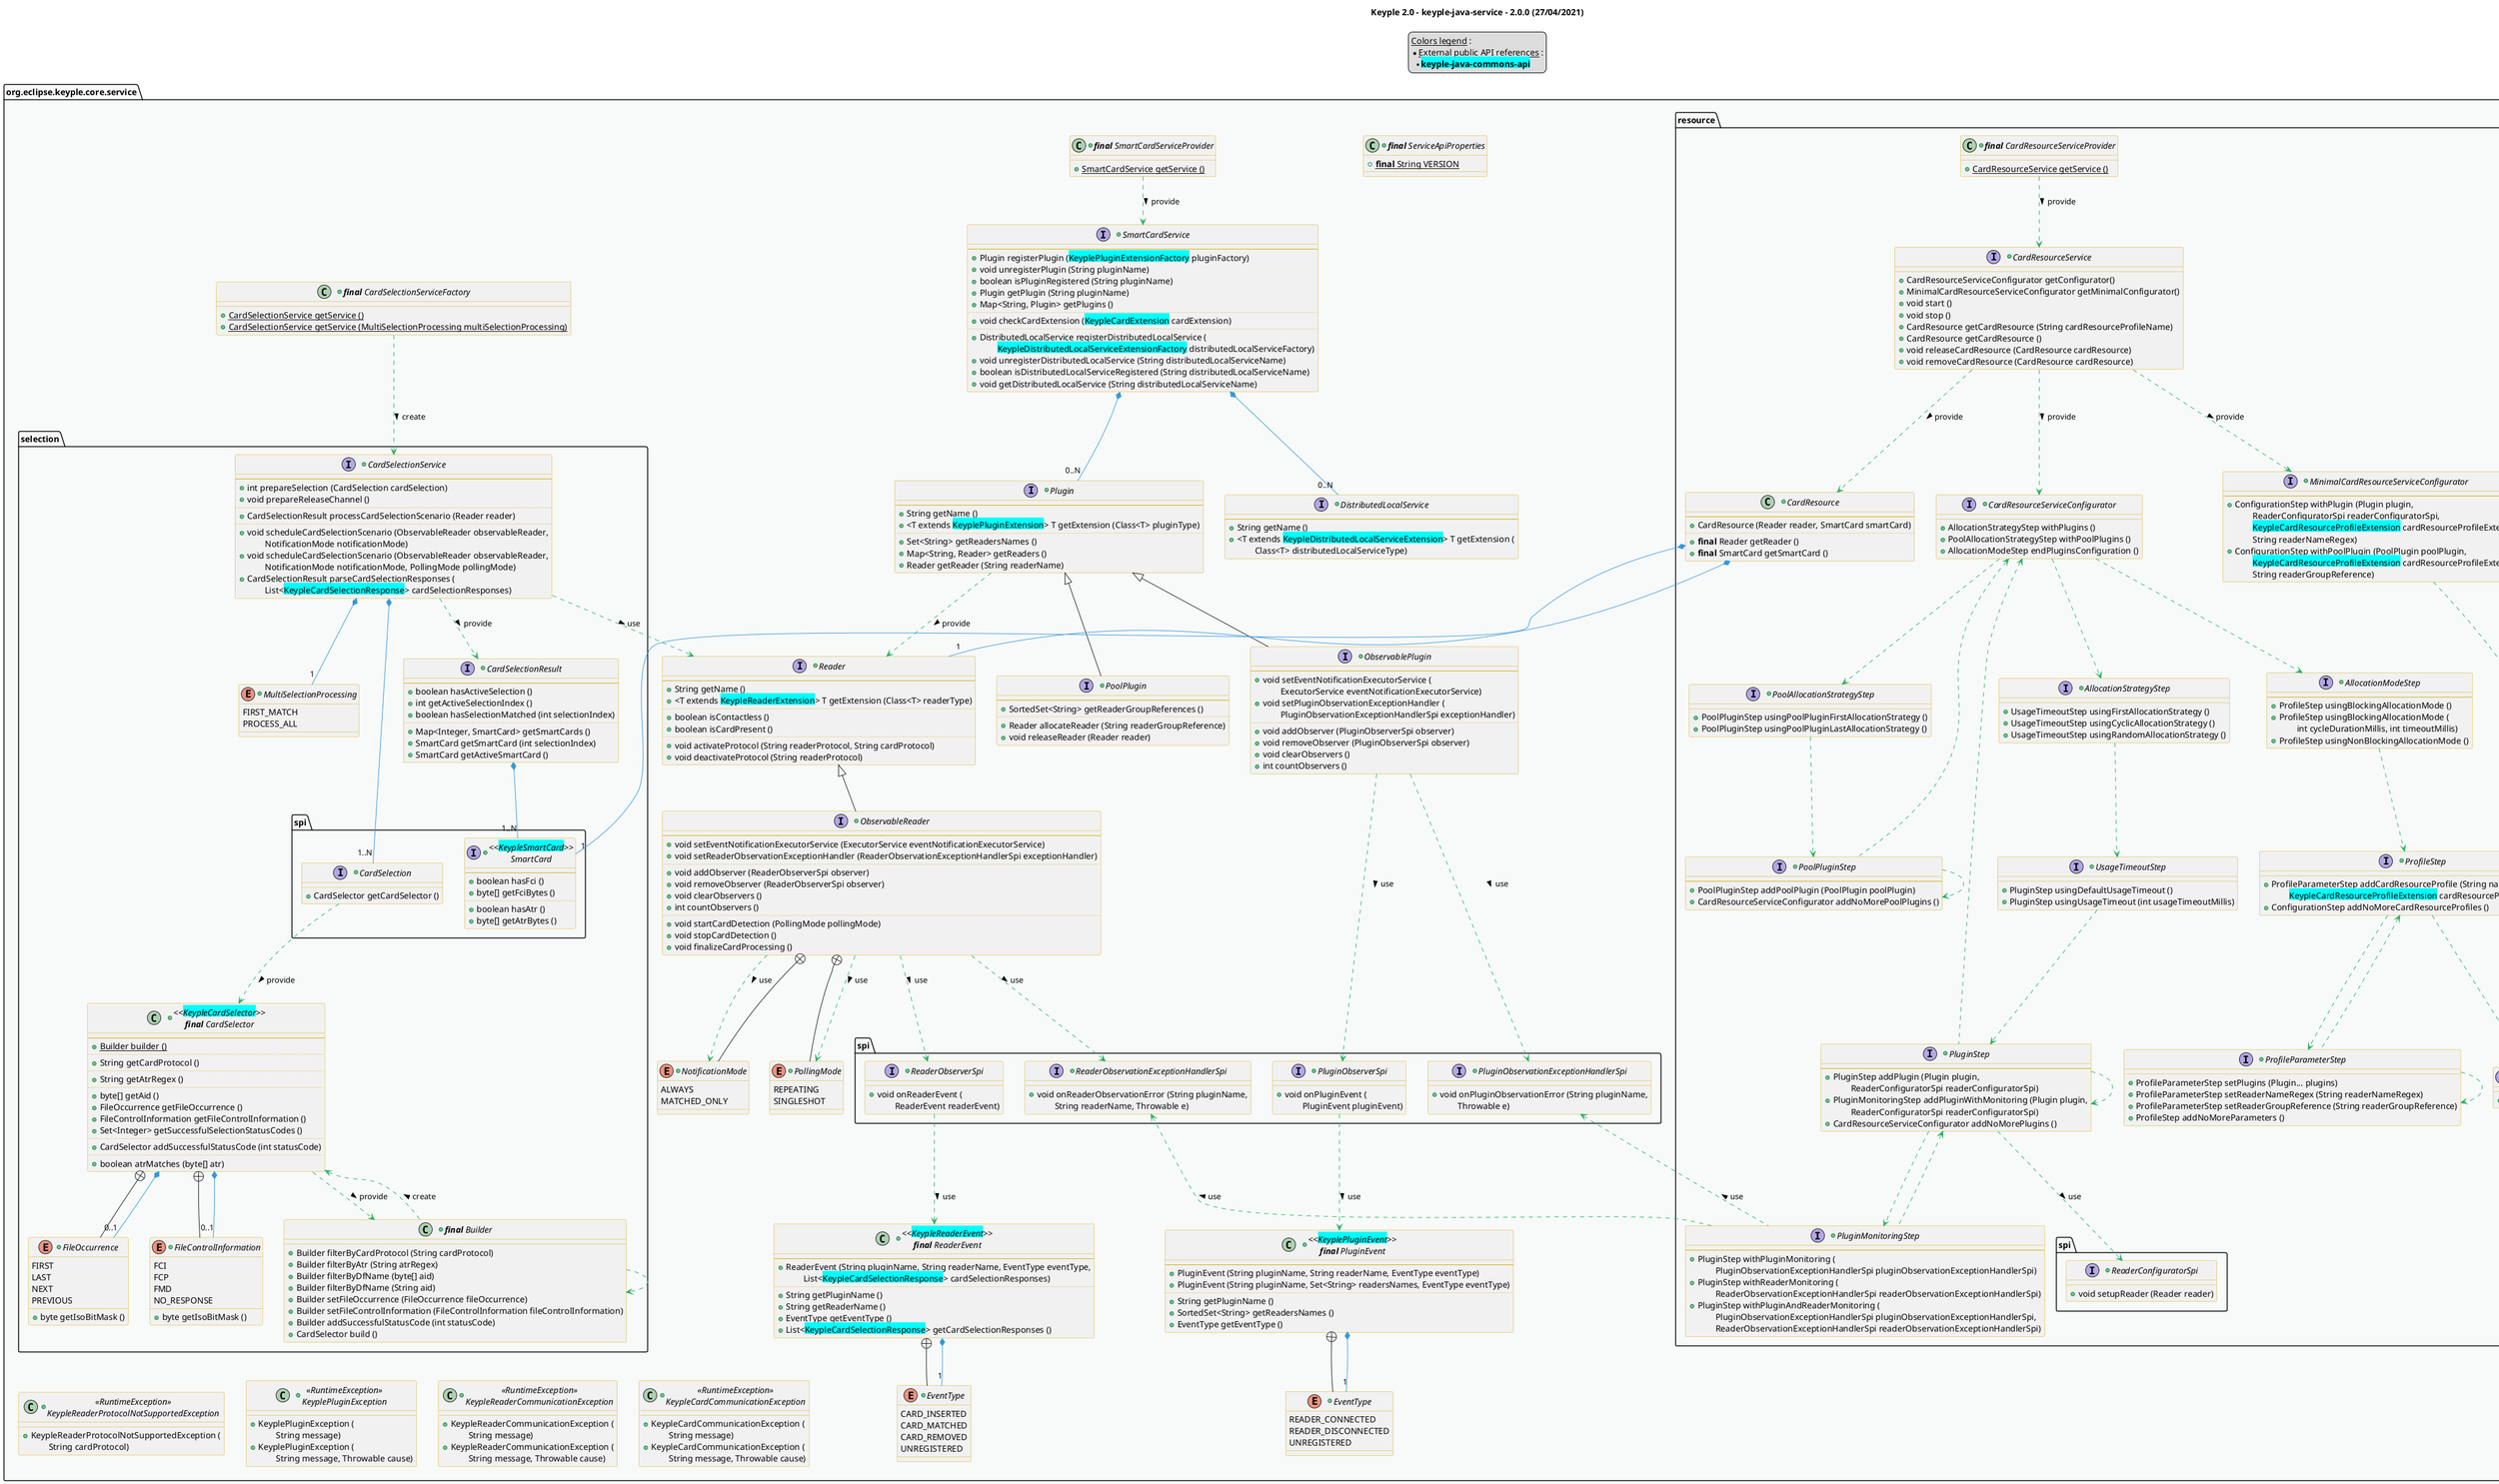 @startuml
title
    Keyple 2.0 - keyple-java-service - 2.0.0 (27/04/2021)
end title

' == THEME ==

'Couleurs issues de : https://htmlcolorcodes.com/fr/tableau-de-couleur/tableau-de-couleur-design-plat/
!define C_GREY1 F8F9F9
!define C_GREY2 F2F3F4
!define C_GREY3 E5E7E9
!define C_GREY4 D7DBDD
!define C_GREY5 CACFD2
!define C_GREY6 BDC3C7
!define C_LINK 3498DB
!define C_USE 27AE60

skinparam Shadowing false
skinparam ClassFontStyle italic
skinparam ClassBorderColor #D4AC0D
skinparam stereotypeABorderColor #A9DCDF
skinparam stereotypeIBorderColor #B4A7E5
skinparam stereotypeCBorderColor #ADD1B2
skinparam stereotypeEBorderColor #EB93DF
' Red
skinparam ClassBackgroundColor<<red>> #FDEDEC
skinparam ClassBorderColor<<red>> #E74C3C
hide <<red>> stereotype
' Purple
skinparam ClassBackgroundColor<<purple>> #F4ECF7
skinparam ClassBorderColor<<purple>> #8E44AD
hide <<purple>> stereotype
' blue
skinparam ClassBackgroundColor<<blue>> #EBF5FB
skinparam ClassBorderColor<<blue>> #3498DB
hide <<blue>> stereotype
' Green
skinparam ClassBackgroundColor<<green>> #E9F7EF
skinparam ClassBorderColor<<green>> #27AE60
hide <<green>> stereotype
' Grey
skinparam ClassBackgroundColor<<grey>> #EAECEE
skinparam ClassBorderColor<<grey>> #2C3E50
hide <<grey>> stereotype

' == CONTENT ==

legend top
    __Colors legend__ :
    * __External public API references__ :
    ** <back:cyan>**keyple-java-commons-api**</back>
end legend

package "org.eclipse.keyple.core.service" as service {
    ' SPI
    package spi {
        +interface PluginObserverSpi {
            +void onPluginEvent (
                \tPluginEvent pluginEvent)
        }
        +interface PluginObservationExceptionHandlerSpi {
            +void onPluginObservationError (String pluginName,
                \tThrowable e)
        }
        +interface ReaderObserverSpi {
            +void onReaderEvent (
                \tReaderEvent readerEvent)
        }
        +interface ReaderObservationExceptionHandlerSpi {
            +void onReaderObservationError (String pluginName,
                \tString readerName, Throwable e)
        }
    }
    ' SERVICE

    ' Card Resource Service
    package resource {
        +class "**final** CardResourceServiceProvider" as CardResourceServiceProvider {
            +{static} CardResourceService getService ()
        }

        +interface CardResourceService {
            +CardResourceServiceConfigurator getConfigurator()
            +MinimalCardResourceServiceConfigurator getMinimalConfigurator()
            +void start ()
            +void stop ()
            +CardResource getCardResource (String cardResourceProfileName)
            +CardResource getCardResource ()
            +void releaseCardResource (CardResource cardResource)
            +void removeCardResource (CardResource cardResource)
        }

        +interface MinimalCardResourceServiceConfigurator {
            --
            +ConfigurationStep withPlugin (Plugin plugin,
                \tReaderConfiguratorSpi readerConfiguratorSpi,
                \t<back:cyan>KeypleCardResourceProfileExtension</back> cardResourceProfileExtension,
                \tString readerNameRegex)
            +ConfigurationStep withPoolPlugin (PoolPlugin poolPlugin,
                \t<back:cyan>KeypleCardResourceProfileExtension</back> cardResourceProfileExtension,
                \tString readerGroupReference)
        }

        +interface CardResourceServiceConfigurator {
            +AllocationStrategyStep withPlugins ()
            +PoolAllocationStrategyStep withPoolPlugins ()
            +AllocationModeStep endPluginsConfiguration ()
        }

        +interface AllocationStrategyStep {
            +UsageTimeoutStep usingFirstAllocationStrategy ()
            +UsageTimeoutStep usingCyclicAllocationStrategy ()
            +UsageTimeoutStep usingRandomAllocationStrategy ()
        }
        +interface UsageTimeoutStep {
            +PluginStep usingDefaultUsageTimeout ()
            +PluginStep usingUsageTimeout (int usageTimeoutMillis)
        }
        +interface PluginStep {
            --
            +PluginStep addPlugin (Plugin plugin,
                \tReaderConfiguratorSpi readerConfiguratorSpi)
            +PluginMonitoringStep addPluginWithMonitoring (Plugin plugin,
                \tReaderConfiguratorSpi readerConfiguratorSpi)
            +CardResourceServiceConfigurator addNoMorePlugins ()
        }
        +interface PluginMonitoringStep {
            --
            +PluginStep withPluginMonitoring (
                \tPluginObservationExceptionHandlerSpi pluginObservationExceptionHandlerSpi)
            +PluginStep withReaderMonitoring (
                \tReaderObservationExceptionHandlerSpi readerObservationExceptionHandlerSpi)
            +PluginStep withPluginAndReaderMonitoring (
                \tPluginObservationExceptionHandlerSpi pluginObservationExceptionHandlerSpi,
                \tReaderObservationExceptionHandlerSpi readerObservationExceptionHandlerSpi)
        }

        +interface PoolAllocationStrategyStep {
            +PoolPluginStep usingPoolPluginFirstAllocationStrategy ()
            +PoolPluginStep usingPoolPluginLastAllocationStrategy ()
        }
        +interface PoolPluginStep {
            --
            +PoolPluginStep addPoolPlugin (PoolPlugin poolPlugin)
            +CardResourceServiceConfigurator addNoMorePoolPlugins ()
        }

        +interface AllocationModeStep {
            --
            +ProfileStep usingBlockingAllocationMode ()
            +ProfileStep usingBlockingAllocationMode (
                \tint cycleDurationMillis, int timeoutMillis)
            +ProfileStep usingNonBlockingAllocationMode ()
        }

        +interface ProfileStep {
            +ProfileParameterStep addCardResourceProfile (String name,
                \t<back:cyan>KeypleCardResourceProfileExtension</back> cardResourceProfileExtension)
            +ConfigurationStep addNoMoreCardResourceProfiles ()
        }
        +interface ProfileParameterStep {
            +ProfileParameterStep setPlugins (Plugin... plugins)
            +ProfileParameterStep setReaderNameRegex (String readerNameRegex)
            +ProfileParameterStep setReaderGroupReference (String readerGroupReference)
            +ProfileStep addNoMoreParameters ()
        }

        +interface ConfigurationStep {
            +void configure ()
        }

        +class "CardResource" as CardResource {
            --
            +CardResource (Reader reader, SmartCard smartCard)
            ..
            +**final** Reader getReader ()
            +**final** SmartCard getSmartCard ()
        }

        package "spi" as resourceSpi {
            +interface ReaderConfiguratorSpi {
                +void setupReader (Reader reader)
            }
        }
    }

    together {
        +class "**final** ServiceApiProperties" as ApiProperties {
            +{static} **final** String VERSION
        }
        +class "**final** SmartCardServiceProvider" as SmartCardServiceProvider {
            +{static} SmartCardService getService ()
        }
        +interface SmartCardService {
            --
            +Plugin registerPlugin (<back:cyan>KeyplePluginExtensionFactory</back> pluginFactory)
            +void unregisterPlugin (String pluginName)
            +boolean isPluginRegistered (String pluginName)
            +Plugin getPlugin (String pluginName)
            +Map<String, Plugin> getPlugins ()
            ..
            +void checkCardExtension (<back:cyan>KeypleCardExtension</back> cardExtension)
            ..
            +DistributedLocalService registerDistributedLocalService (
                \t<back:cyan>KeypleDistributedLocalServiceExtensionFactory</back> distributedLocalServiceFactory)
            +void unregisterDistributedLocalService (String distributedLocalServiceName)
            +boolean isDistributedLocalServiceRegistered (String distributedLocalServiceName)
            +void getDistributedLocalService (String distributedLocalServiceName)
        }
        +interface Plugin {
            --
            +String getName ()
            +<T extends <back:cyan>KeyplePluginExtension</back>> T getExtension (Class<T> pluginType)
            ..
            +Set<String> getReadersNames ()
            +Map<String, Reader> getReaders ()
            +Reader getReader (String readerName)
        }
        +interface DistributedLocalService {
            --
            +String getName ()
            +<T extends <back:cyan>KeypleDistributedLocalServiceExtension</back>> T getExtension (
                \tClass<T> distributedLocalServiceType)
        }
        +interface ObservablePlugin extends Plugin {
            --
            +void setEventNotificationExecutorService (
                \tExecutorService eventNotificationExecutorService)
            +void setPluginObservationExceptionHandler (
                \tPluginObservationExceptionHandlerSpi exceptionHandler)
            ..
            +void addObserver (PluginObserverSpi observer)
            +void removeObserver (PluginObserverSpi observer)
            +void clearObservers ()
            +int countObservers ()
        }
        +interface PoolPlugin extends Plugin {
            --
            +SortedSet<String> getReaderGroupReferences ()
            ..
            +Reader allocateReader (String readerGroupReference)
            +void releaseReader (Reader reader)
        }
        +interface Reader {
            --
            +String getName ()
            +<T extends <back:cyan>KeypleReaderExtension</back>> T getExtension (Class<T> readerType)
            ..
            +boolean isContactless ()
            +boolean isCardPresent ()
            ..
            +void activateProtocol (String readerProtocol, String cardProtocol)
            +void deactivateProtocol (String readerProtocol)
        }
        +interface ObservableReader extends Reader {
            --
            +void setEventNotificationExecutorService (ExecutorService eventNotificationExecutorService)
            +void setReaderObservationExceptionHandler (ReaderObservationExceptionHandlerSpi exceptionHandler)
            ..
            +void addObserver (ReaderObserverSpi observer)
            +void removeObserver (ReaderObserverSpi observer)
            +void clearObservers ()
            +int countObservers ()
            ..
            +void startCardDetection (PollingMode pollingMode)
            +void stopCardDetection ()
            +void finalizeCardProcessing ()
        }
    }
    +enum NotificationMode {
        ALWAYS
        MATCHED_ONLY
    }
    +enum PollingMode {
        REPEATING
        SINGLESHOT
    }
    +class "<<<back:cyan>KeypleReaderEvent</back>>>\n**final** ReaderEvent" as ReaderEvent {
        --
        +ReaderEvent (String pluginName, String readerName, EventType eventType,
            \tList<<back:cyan>KeypleCardSelectionResponse</back>> cardSelectionResponses)
        ..
        +String getPluginName ()
        +String getReaderName ()
        +EventType getEventType ()
        +List<<back:cyan>KeypleCardSelectionResponse</back>> getCardSelectionResponses ()
    }
    +enum "EventType" as ReaderEventType {
        CARD_INSERTED
        CARD_MATCHED
        CARD_REMOVED
        UNREGISTERED
    }
    +class "<<<back:cyan>KeyplePluginEvent</back>>>\n**final** PluginEvent" as PluginEvent {
        --
        +PluginEvent (String pluginName, String readerName, EventType eventType)
        +PluginEvent (String pluginName, Set<String> readersNames, EventType eventType)
        ..
        +String getPluginName ()
        +SortedSet<String> getReadersNames ()
        +EventType getEventType ()
    }
    +enum "EventType" as PluginEventType {
        READER_CONNECTED
        READER_DISCONNECTED
        UNREGISTERED
    }
    ' SELECTION
    +class "**final** CardSelectionServiceFactory" as CardSelectionServiceFactory {
        +{static} CardSelectionService getService ()
        +{static} CardSelectionService getService (MultiSelectionProcessing multiSelectionProcessing)
    }
    package selection {
        ' Selection
        +interface CardSelectionService {
            --
            +int prepareSelection (CardSelection cardSelection)
            +void prepareReleaseChannel ()
            ..
            +CardSelectionResult processCardSelectionScenario (Reader reader)
            ..
            +void scheduleCardSelectionScenario (ObservableReader observableReader,
                \tNotificationMode notificationMode)
            +void scheduleCardSelectionScenario (ObservableReader observableReader,
                \tNotificationMode notificationMode, PollingMode pollingMode)
            +CardSelectionResult parseCardSelectionResponses (
                \tList<<back:cyan>KeypleCardSelectionResponse</back>> cardSelectionResponses)
        }
        +enum MultiSelectionProcessing {
            FIRST_MATCH
            PROCESS_ALL
        }

        ' Card Extension SPI
        package "spi" as selectionSpi {
            +interface CardSelection {
                +CardSelector getCardSelector ()
            }
            +interface "<<<back:cyan>KeypleSmartCard</back>>>\nSmartCard" as SmartCard {
                --
                +boolean hasFci ()
                +byte[] getFciBytes ()
                ..
                +boolean hasAtr ()
                +byte[] getAtrBytes ()
            }
        }
        +class "<<<back:cyan>KeypleCardSelector</back>>>\n**final** CardSelector" as CardSelector {
            --
            +{static} Builder builder ()
            ..
            +String getCardProtocol ()
            ..
            +String getAtrRegex ()
            ..
            +byte[] getAid ()
            +FileOccurrence getFileOccurrence ()
            +FileControlInformation getFileControlInformation ()
            +Set<Integer> getSuccessfulSelectionStatusCodes ()
            ..
            +CardSelector addSuccessfulStatusCode (int statusCode)
            ..
            +boolean atrMatches (byte[] atr)
        }
        +class "**final** Builder" as CardSelectorBuilder {
            +Builder filterByCardProtocol (String cardProtocol)
            +Builder filterByAtr (String atrRegex)
            +Builder filterByDfName (byte[] aid)
            +Builder filterByDfName (String aid)
            +Builder setFileOccurrence (FileOccurrence fileOccurrence)
            +Builder setFileControlInformation (FileControlInformation fileControlInformation)
            +Builder addSuccessfulStatusCode (int statusCode)
            +CardSelector build ()
        }
        +enum FileOccurrence {
            FIRST
            LAST
            NEXT
            PREVIOUS
            +byte getIsoBitMask ()
        }
        +enum FileControlInformation {
            FCI
            FCP
            FMD
            NO_RESPONSE
            +byte getIsoBitMask ()
        }
        +interface CardSelectionResult {
            --
            +boolean hasActiveSelection ()
            +int getActiveSelectionIndex ()
            +boolean hasSelectionMatched (int selectionIndex)
            ..
            +Map<Integer, SmartCard> getSmartCards ()
            +SmartCard getSmartCard (int selectionIndex)
            +SmartCard getActiveSmartCard ()
        }
    }
    ' EXCEPTIONS
    together {
        +class "<<RuntimeException>>\nKeyplePluginException" as KeyplePluginException {
            +KeyplePluginException (
                \tString message)
            +KeyplePluginException (
                \tString message, Throwable cause)
        }
        +class "<<RuntimeException>>\nKeypleReaderCommunicationException" as KeypleReaderCommunicationException {
            +KeypleReaderCommunicationException (
                \tString message)
            +KeypleReaderCommunicationException (
                \tString message, Throwable cause)
        }
        +class "<<RuntimeException>>\nKeypleReaderProtocolNotSupportedException" as KeypleReaderProtocolNotSupportedException {
            +KeypleReaderProtocolNotSupportedException (
                \tString cardProtocol)
        }
        +class "<<RuntimeException>>\nKeypleCardCommunicationException" as KeypleCardCommunicationException {
            +KeypleCardCommunicationException (
                \tString message)
            +KeypleCardCommunicationException (
                \tString message, Throwable cause)
        }
    }
}

' Associations
'LocalServiceClient ..> RemoteServiceParameters #C_USE : use >

SmartCardServiceProvider ..> SmartCardService #C_USE : provide >

SmartCardService *-- "0..N" Plugin #C_LINK
SmartCardService *-- "0..N" DistributedLocalService #C_LINK

PluginEvent +-- PluginEventType
PluginEvent *-- "1" PluginEventType #C_LINK

ObservableReader +-- NotificationMode
ObservableReader ..> NotificationMode #C_USE : use >
ObservableReader +-- PollingMode
ObservableReader ..> PollingMode #C_USE : use >

ReaderEvent +-- ReaderEventType
ReaderEvent *-- "1" ReaderEventType #C_LINK

CardSelectionServiceFactory ..> CardSelectionService #C_USE : create >

CardSelectionService *-- "1" MultiSelectionProcessing #C_LINK
CardSelectionService *-- "1..N" CardSelection #C_LINK

CardSelectionResult *-- "1..N" SmartCard #C_LINK

CardSelector ..> CardSelectorBuilder #C_USE : provide >
CardSelector +-- FileOccurrence
CardSelector *-- "0..1" FileOccurrence #C_LINK
CardSelector +-- FileControlInformation
CardSelector *-- "0..1" FileControlInformation #C_LINK

CardSelectorBuilder ..> CardSelectorBuilder #C_USE
CardSelectorBuilder .up.> CardSelector #C_USE : create >

CardResourceServiceProvider ..> CardResourceService #C_USE : provide >

CardResourceService ..> CardResource #C_USE : provide >
CardResourceService ..> MinimalCardResourceServiceConfigurator #C_USE : provide >
CardResourceService ..> CardResourceServiceConfigurator #C_USE : provide >

CardResource *-- "1" Reader #C_LINK
CardResource *-- "1" SmartCard #C_LINK

MinimalCardResourceServiceConfigurator ..> ConfigurationStep #C_USE

CardResourceServiceConfigurator ..> AllocationStrategyStep #C_USE
CardResourceServiceConfigurator ..> PoolAllocationStrategyStep #C_USE
CardResourceServiceConfigurator ..> AllocationModeStep #C_USE

AllocationStrategyStep ..> UsageTimeoutStep #C_USE

UsageTimeoutStep ..> PluginStep #C_USE

PluginStep ..> PluginStep #C_USE
PluginStep ..> PluginMonitoringStep #C_USE
PluginStep .up.> CardResourceServiceConfigurator #C_USE
PluginStep ..> ReaderConfiguratorSpi #C_USE : use >

PluginMonitoringStep .up.> PluginStep #C_USE
PluginMonitoringStep .up.> PluginObservationExceptionHandlerSpi #C_USE : use >
PluginMonitoringStep .up.> ReaderObservationExceptionHandlerSpi #C_USE : use >

PoolAllocationStrategyStep ..> PoolPluginStep #C_USE

PoolPluginStep ..> PoolPluginStep #C_USE
PoolPluginStep .up.> CardResourceServiceConfigurator #C_USE

AllocationModeStep ..> ProfileStep #C_USE

ProfileStep ..> ProfileParameterStep #C_USE
ProfileStep ..> ConfigurationStep #C_USE

ProfileParameterStep ..> ProfileParameterStep #C_USE
ProfileParameterStep .up.> ProfileStep #C_USE

Plugin ..> Reader #C_USE : provide >

CardSelectionService ..> Reader #C_USE : use >
CardSelectionService ..> CardSelectionResult #C_USE : provide >

ObservablePlugin ..> PluginObserverSpi #C_USE : use >
ObservablePlugin ..> PluginObservationExceptionHandlerSpi #C_USE : use >

PluginObserverSpi ..> PluginEvent #C_USE : use >

ObservableReader ..> ReaderObserverSpi #C_USE : use >
ObservableReader ..> ReaderObservationExceptionHandlerSpi #C_USE : use >

ReaderObserverSpi ..> ReaderEvent #C_USE : use >

CardSelection ..> CardSelector #C_USE : provide >

' == LAYOUT ==

FileOccurrence -[hidden]- KeyplePluginException
KeypleReaderCommunicationException -[hidden]right- KeypleCardCommunicationException

' == STYLE ==

package service #C_GREY1 {}
package spi #C_GREY2 {}
package selection #C_GREY2 {}
package selectionSpi #C_GREY3 {}
package resource #C_GREY2 {}
package resourceSpi #C_GREY3 {}

@enduml